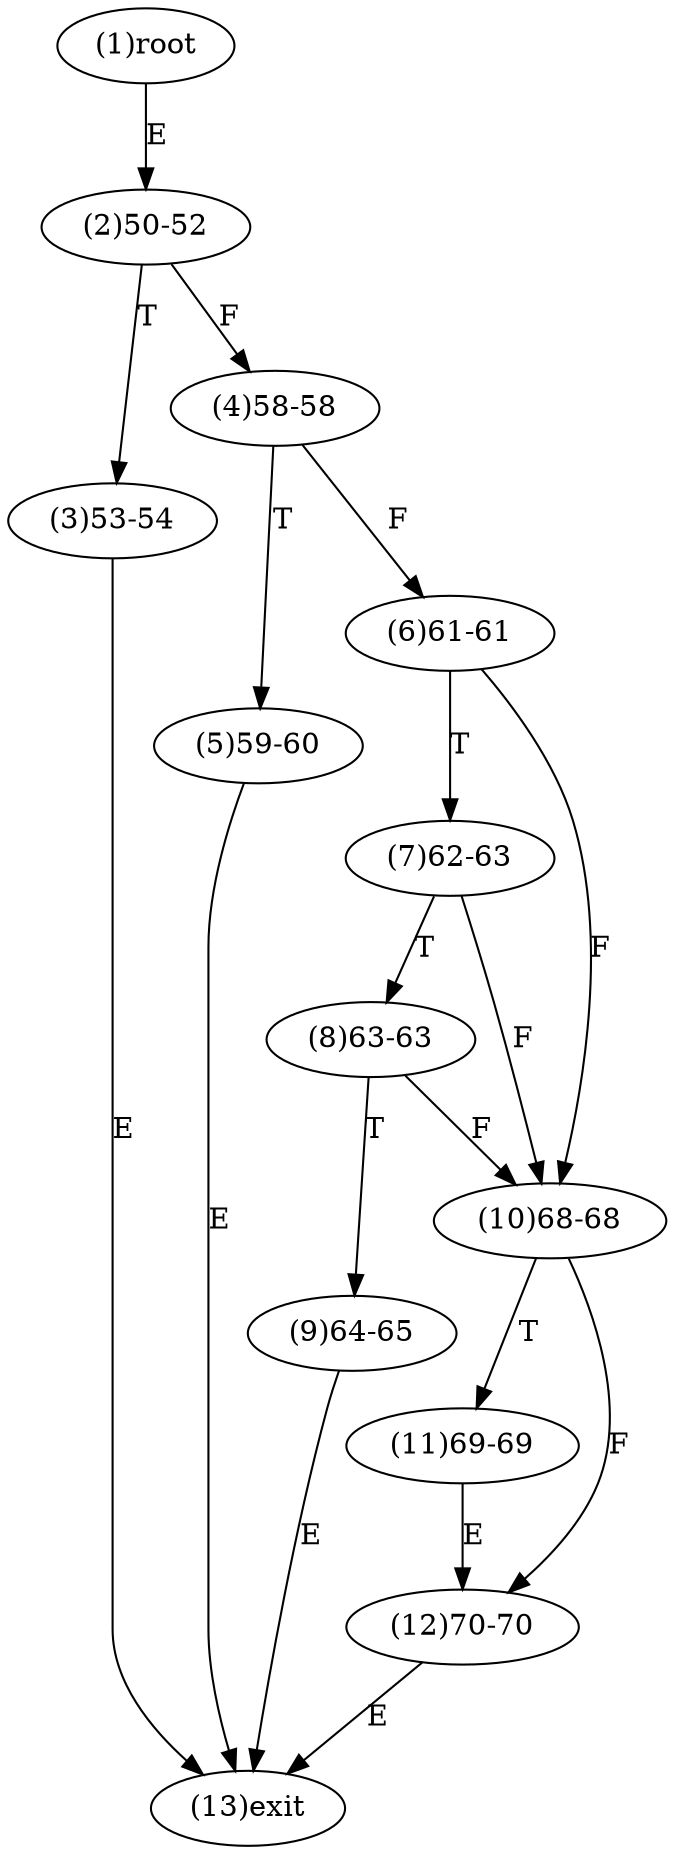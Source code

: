 digraph "" { 
1[ label="(1)root"];
2[ label="(2)50-52"];
3[ label="(3)53-54"];
4[ label="(4)58-58"];
5[ label="(5)59-60"];
6[ label="(6)61-61"];
7[ label="(7)62-63"];
8[ label="(8)63-63"];
9[ label="(9)64-65"];
10[ label="(10)68-68"];
11[ label="(11)69-69"];
12[ label="(12)70-70"];
13[ label="(13)exit"];
1->2[ label="E"];
2->4[ label="F"];
2->3[ label="T"];
3->13[ label="E"];
4->6[ label="F"];
4->5[ label="T"];
5->13[ label="E"];
6->10[ label="F"];
6->7[ label="T"];
7->10[ label="F"];
7->8[ label="T"];
8->10[ label="F"];
8->9[ label="T"];
9->13[ label="E"];
10->12[ label="F"];
10->11[ label="T"];
11->12[ label="E"];
12->13[ label="E"];
}